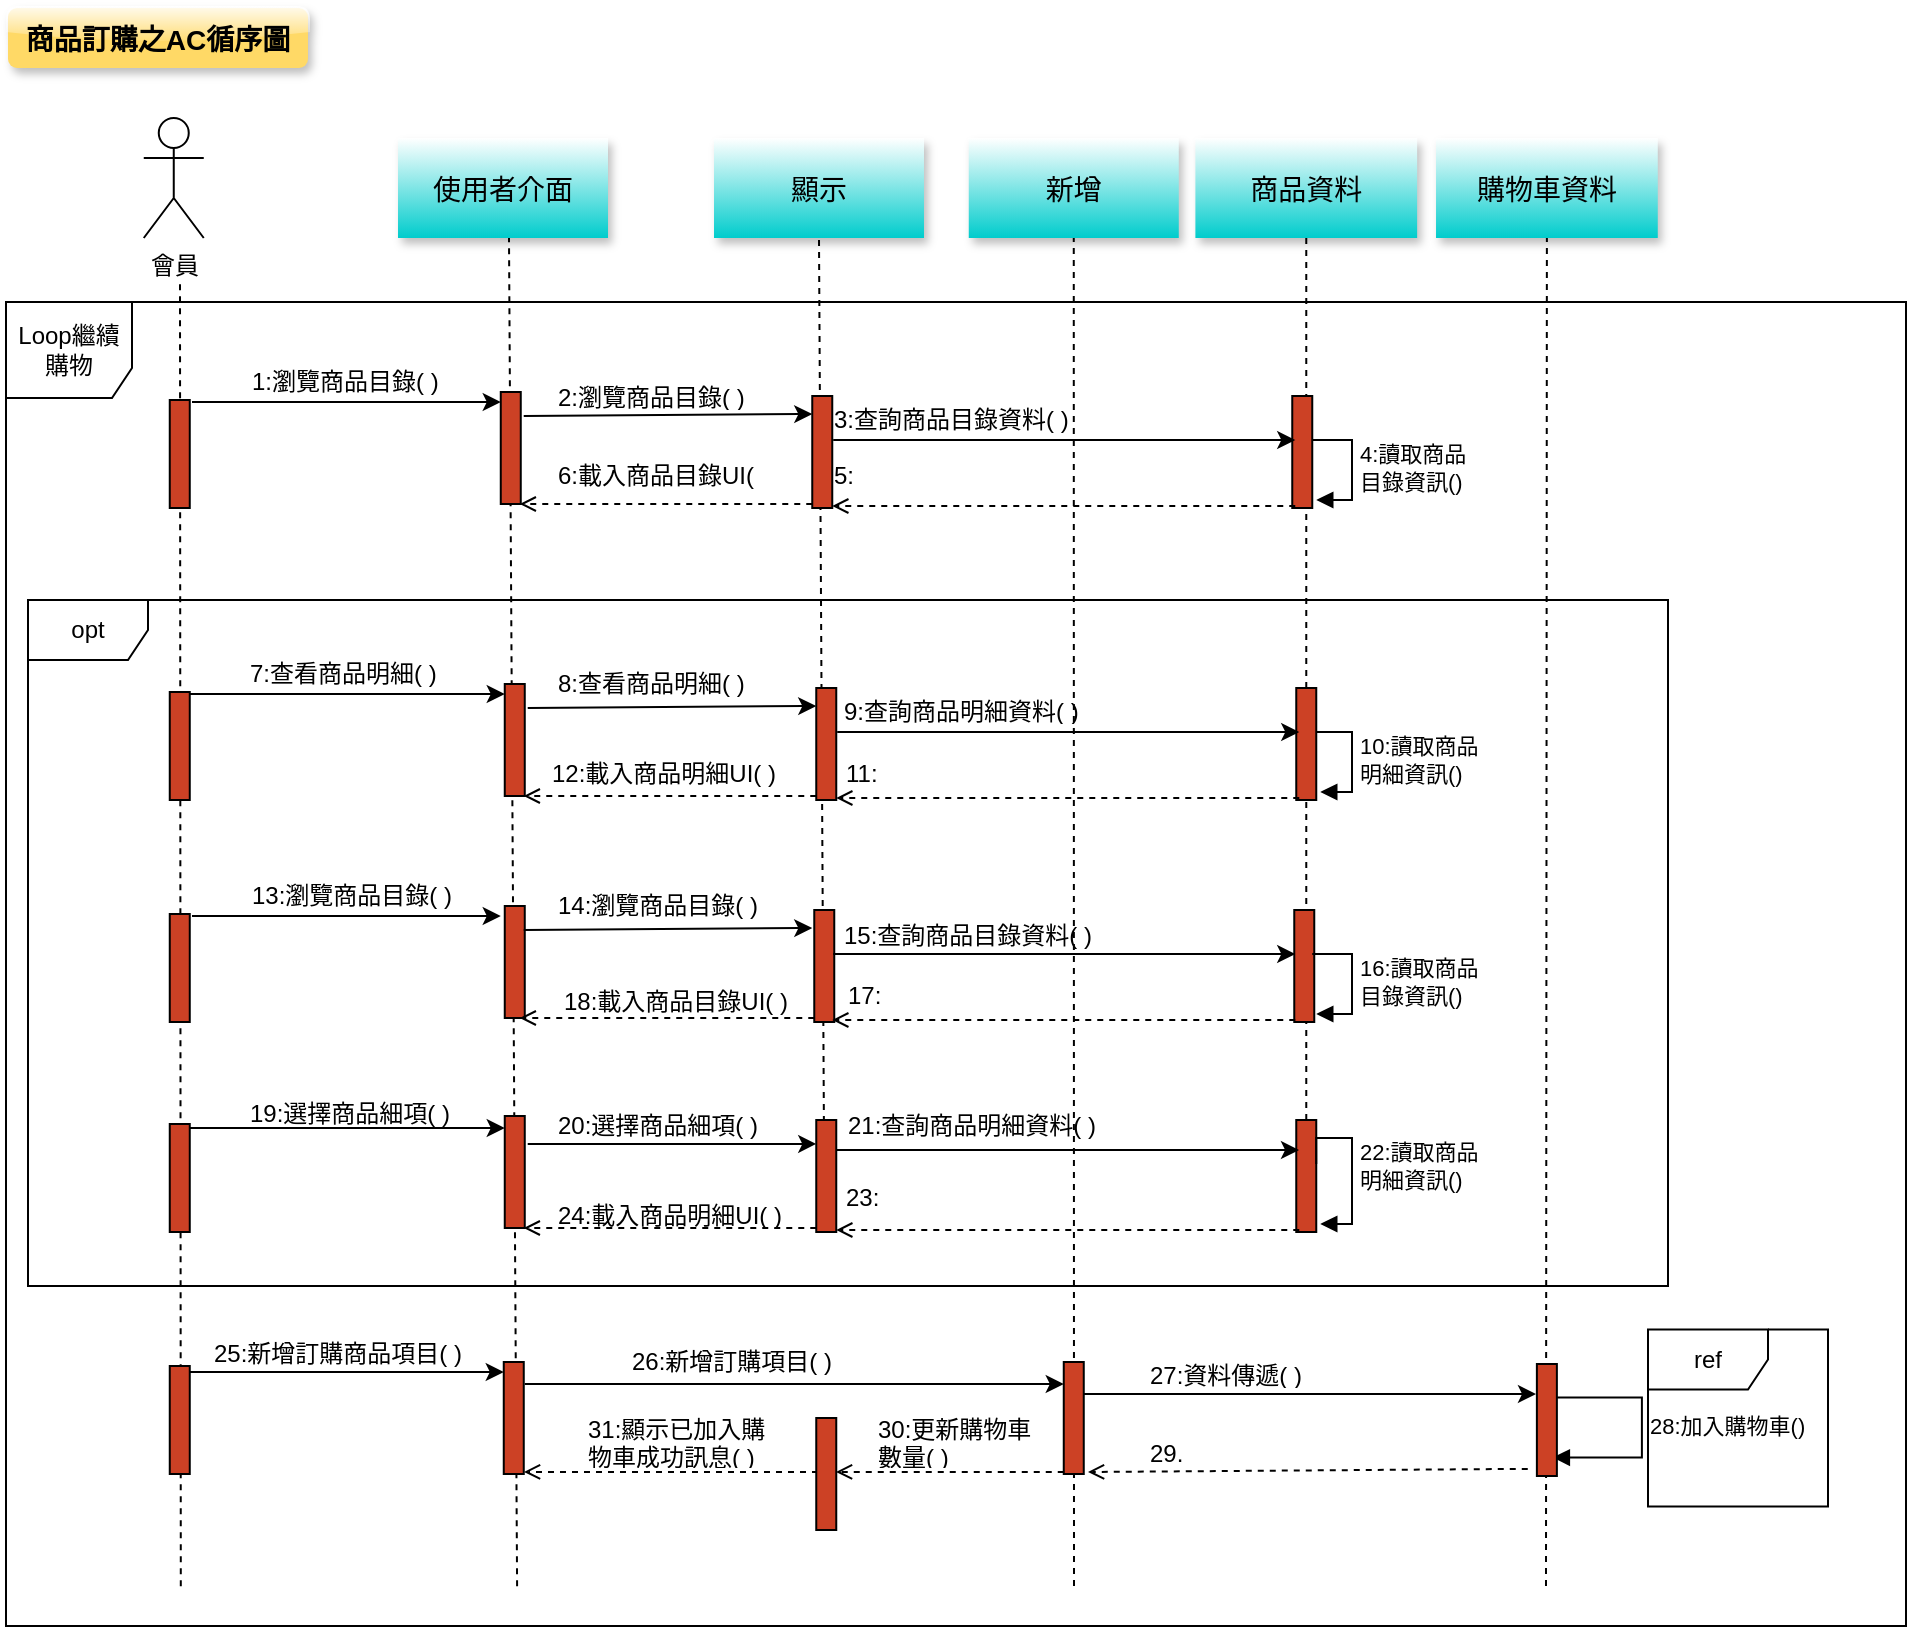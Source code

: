 <mxfile version="21.1.5" type="github">
  <diagram name="第 1 页" id="rHzOnBXndwzCtx9v5c0J">
    <mxGraphModel dx="880" dy="461" grid="1" gridSize="10" guides="1" tooltips="1" connect="1" arrows="1" fold="1" page="1" pageScale="1" pageWidth="827" pageHeight="1169" math="0" shadow="0">
      <root>
        <mxCell id="0" />
        <mxCell id="1" parent="0" />
        <mxCell id="LntkAiC5EiPJPsuD-J-V-77" value="" style="html=1;verticalAlign=bottom;startArrow=none;endArrow=none;dashed=1;rounded=0;entryX=0.5;entryY=1;entryDx=0;entryDy=0;" edge="1" parent="1" target="LntkAiC5EiPJPsuD-J-V-131">
          <mxGeometry relative="1" as="geometry">
            <mxPoint x="777" y="800" as="sourcePoint" />
            <mxPoint x="666.51" y="306" as="targetPoint" />
          </mxGeometry>
        </mxCell>
        <mxCell id="LntkAiC5EiPJPsuD-J-V-78" value="" style="html=1;verticalAlign=bottom;startArrow=none;endArrow=none;dashed=1;rounded=0;entryX=0.5;entryY=1;entryDx=0;entryDy=0;" edge="1" parent="1" source="LntkAiC5EiPJPsuD-J-V-106" target="LntkAiC5EiPJPsuD-J-V-86">
          <mxGeometry relative="1" as="geometry">
            <mxPoint x="656.13" y="481" as="sourcePoint" />
            <mxPoint x="656.51" y="296" as="targetPoint" />
          </mxGeometry>
        </mxCell>
        <mxCell id="LntkAiC5EiPJPsuD-J-V-79" value="" style="html=1;verticalAlign=bottom;startArrow=none;endArrow=none;dashed=1;rounded=0;entryX=0.5;entryY=1;entryDx=0;entryDy=0;" edge="1" parent="1">
          <mxGeometry relative="1" as="geometry">
            <mxPoint x="541" y="800" as="sourcePoint" />
            <mxPoint x="540.88" y="126" as="targetPoint" />
          </mxGeometry>
        </mxCell>
        <mxCell id="LntkAiC5EiPJPsuD-J-V-80" value="" style="html=1;verticalAlign=bottom;startArrow=none;endArrow=none;dashed=1;rounded=0;entryX=0.5;entryY=1;entryDx=0;entryDy=0;exitX=1.03;exitY=0.333;exitDx=0;exitDy=0;exitPerimeter=0;" edge="1" parent="1" source="LntkAiC5EiPJPsuD-J-V-116" target="LntkAiC5EiPJPsuD-J-V-85">
          <mxGeometry relative="1" as="geometry">
            <mxPoint x="416.13" y="478" as="sourcePoint" />
            <mxPoint x="416.51" y="293" as="targetPoint" />
          </mxGeometry>
        </mxCell>
        <mxCell id="LntkAiC5EiPJPsuD-J-V-81" value="" style="html=1;verticalAlign=bottom;startArrow=none;endArrow=none;dashed=1;rounded=0;exitX=0.092;exitY=0.97;exitDx=0;exitDy=0;exitPerimeter=0;" edge="1" parent="1" source="LntkAiC5EiPJPsuD-J-V-128">
          <mxGeometry relative="1" as="geometry">
            <mxPoint x="93.5" y="661.24" as="sourcePoint" />
            <mxPoint x="94" y="149" as="targetPoint" />
          </mxGeometry>
        </mxCell>
        <mxCell id="LntkAiC5EiPJPsuD-J-V-82" value="" style="html=1;verticalAlign=bottom;startArrow=none;endArrow=none;dashed=1;rounded=0;entryX=0.5;entryY=1;entryDx=0;entryDy=0;exitX=0.269;exitY=0.97;exitDx=0;exitDy=0;exitPerimeter=0;" edge="1" parent="1" source="LntkAiC5EiPJPsuD-J-V-128">
          <mxGeometry relative="1" as="geometry">
            <mxPoint x="262.7" y="668.12" as="sourcePoint" />
            <mxPoint x="258.5" y="126" as="targetPoint" />
          </mxGeometry>
        </mxCell>
        <mxCell id="LntkAiC5EiPJPsuD-J-V-83" value="會員" style="shape=umlActor;verticalLabelPosition=bottom;verticalAlign=top;html=1;" vertex="1" parent="1">
          <mxGeometry x="75.88" y="66" width="30" height="60" as="geometry" />
        </mxCell>
        <mxCell id="LntkAiC5EiPJPsuD-J-V-84" value="使用者介面" style="shadow=1;fillColor=#FFFFFF;strokeColor=none;gradientColor=#00CCCC;fontSize=14;" vertex="1" parent="1">
          <mxGeometry x="203" y="76" width="105" height="50" as="geometry" />
        </mxCell>
        <mxCell id="LntkAiC5EiPJPsuD-J-V-85" value="顯示" style="shadow=1;fillColor=#FFFFFF;strokeColor=none;gradientColor=#00CCCC;fontSize=14;" vertex="1" parent="1">
          <mxGeometry x="361" y="76" width="105" height="50" as="geometry" />
        </mxCell>
        <mxCell id="LntkAiC5EiPJPsuD-J-V-86" value="商品資料" style="shadow=1;fillColor=#FFFFFF;strokeColor=none;gradientColor=#00CCCC;fontSize=14;" vertex="1" parent="1">
          <mxGeometry x="601.7" y="76" width="110.87" height="50" as="geometry" />
        </mxCell>
        <mxCell id="LntkAiC5EiPJPsuD-J-V-87" value="商品訂購之AC循序圖" style="rounded=1;fontStyle=1;fillColor=#FFD966;strokeColor=none;fillStyle=auto;shadow=1;glass=1;fontSize=14;" vertex="1" parent="1">
          <mxGeometry x="8" y="11" width="150" height="30" as="geometry" />
        </mxCell>
        <mxCell id="LntkAiC5EiPJPsuD-J-V-88" value="新增" style="shadow=1;fillColor=#FFFFFF;strokeColor=none;gradientColor=#00CCCC;fontSize=14;" vertex="1" parent="1">
          <mxGeometry x="488.38" y="76" width="105" height="50" as="geometry" />
        </mxCell>
        <mxCell id="LntkAiC5EiPJPsuD-J-V-89" value="" style="html=1;points=[];perimeter=orthogonalPerimeter;outlineConnect=0;targetShapes=umlLifeline;portConstraint=eastwest;newEdgeStyle={&quot;edgeStyle&quot;:&quot;elbowEdgeStyle&quot;,&quot;elbow&quot;:&quot;vertical&quot;,&quot;curved&quot;:0,&quot;rounded&quot;:0};fillColor=#CC4125;" vertex="1" parent="1">
          <mxGeometry x="88.88" y="353" width="10" height="54" as="geometry" />
        </mxCell>
        <mxCell id="LntkAiC5EiPJPsuD-J-V-90" value="" style="html=1;points=[];perimeter=orthogonalPerimeter;outlineConnect=0;targetShapes=umlLifeline;portConstraint=eastwest;newEdgeStyle={&quot;edgeStyle&quot;:&quot;elbowEdgeStyle&quot;,&quot;elbow&quot;:&quot;vertical&quot;,&quot;curved&quot;:0,&quot;rounded&quot;:0};fillColor=#CC4125;" vertex="1" parent="1">
          <mxGeometry x="256.38" y="349" width="10" height="56" as="geometry" />
        </mxCell>
        <mxCell id="LntkAiC5EiPJPsuD-J-V-91" value="" style="html=1;points=[];perimeter=orthogonalPerimeter;outlineConnect=0;targetShapes=umlLifeline;portConstraint=eastwest;newEdgeStyle={&quot;edgeStyle&quot;:&quot;elbowEdgeStyle&quot;,&quot;elbow&quot;:&quot;vertical&quot;,&quot;curved&quot;:0,&quot;rounded&quot;:0};fillColor=#CC4125;" vertex="1" parent="1">
          <mxGeometry x="652.13" y="351" width="10" height="56" as="geometry" />
        </mxCell>
        <mxCell id="LntkAiC5EiPJPsuD-J-V-92" value="" style="endArrow=classic;endFill=1;endSize=6;html=1;rounded=1;" edge="1" parent="1">
          <mxGeometry width="160" relative="1" as="geometry">
            <mxPoint x="98.88" y="354" as="sourcePoint" />
            <mxPoint x="256.38" y="354" as="targetPoint" />
            <Array as="points">
              <mxPoint x="158.88" y="354" />
            </Array>
          </mxGeometry>
        </mxCell>
        <mxCell id="LntkAiC5EiPJPsuD-J-V-93" value="7:查看商品明細( )" style="text;strokeColor=none;fillColor=none;align=left;verticalAlign=middle;spacingLeft=4;spacingRight=4;overflow=hidden;points=[[0,0.5],[1,0.5]];portConstraint=eastwest;rotatable=0;whiteSpace=wrap;html=1;" vertex="1" parent="1">
          <mxGeometry x="123.13" y="329" width="110" height="30" as="geometry" />
        </mxCell>
        <mxCell id="LntkAiC5EiPJPsuD-J-V-94" value="" style="html=1;points=[];perimeter=orthogonalPerimeter;outlineConnect=0;targetShapes=umlLifeline;portConstraint=eastwest;newEdgeStyle={&quot;edgeStyle&quot;:&quot;elbowEdgeStyle&quot;,&quot;elbow&quot;:&quot;vertical&quot;,&quot;curved&quot;:0,&quot;rounded&quot;:0};fillColor=#CC4125;" vertex="1" parent="1">
          <mxGeometry x="412.13" y="351" width="10" height="56" as="geometry" />
        </mxCell>
        <mxCell id="LntkAiC5EiPJPsuD-J-V-95" value="" style="endArrow=classic;endFill=1;endSize=6;html=1;rounded=1;exitX=1.018;exitY=1.033;exitDx=0;exitDy=0;exitPerimeter=0;" edge="1" parent="1">
          <mxGeometry width="160" relative="1" as="geometry">
            <mxPoint x="267.86" y="360.99" as="sourcePoint" />
            <mxPoint x="412.13" y="360" as="targetPoint" />
            <Array as="points" />
          </mxGeometry>
        </mxCell>
        <mxCell id="LntkAiC5EiPJPsuD-J-V-96" value="8:查看商品明細( )" style="text;strokeColor=none;fillColor=none;align=left;verticalAlign=middle;spacingLeft=4;spacingRight=4;overflow=hidden;points=[[0,0.5],[1,0.5]];portConstraint=eastwest;rotatable=0;whiteSpace=wrap;html=1;" vertex="1" parent="1">
          <mxGeometry x="277.13" y="338" width="110" height="21" as="geometry" />
        </mxCell>
        <mxCell id="LntkAiC5EiPJPsuD-J-V-97" value="" style="endArrow=classic;endFill=1;endSize=6;html=1;rounded=0;exitX=1.027;exitY=1;exitDx=0;exitDy=0;exitPerimeter=0;" edge="1" parent="1">
          <mxGeometry width="160" relative="1" as="geometry">
            <mxPoint x="422.6" y="373" as="sourcePoint" />
            <mxPoint x="653.63" y="373" as="targetPoint" />
            <Array as="points" />
          </mxGeometry>
        </mxCell>
        <mxCell id="LntkAiC5EiPJPsuD-J-V-98" value="9:查詢商品明細資料( )" style="text;strokeColor=none;fillColor=none;align=left;verticalAlign=middle;spacingLeft=4;spacingRight=4;overflow=hidden;points=[[0,0.5],[1,0.5]];portConstraint=eastwest;rotatable=0;whiteSpace=wrap;html=1;" vertex="1" parent="1">
          <mxGeometry x="420.13" y="353" width="135" height="17" as="geometry" />
        </mxCell>
        <mxCell id="LntkAiC5EiPJPsuD-J-V-99" value="10:讀取商品&lt;br&gt;明細資訊()" style="html=1;align=left;spacingLeft=2;endArrow=block;rounded=0;edgeStyle=orthogonalEdgeStyle;curved=0;rounded=0;exitX=0.8;exitY=0.25;exitDx=0;exitDy=0;exitPerimeter=0;" edge="1" parent="1">
          <mxGeometry relative="1" as="geometry">
            <mxPoint x="662.13" y="373" as="sourcePoint" />
            <Array as="points">
              <mxPoint x="680" y="373" />
              <mxPoint x="680" y="403" />
            </Array>
            <mxPoint x="664.13" y="403" as="targetPoint" />
          </mxGeometry>
        </mxCell>
        <mxCell id="LntkAiC5EiPJPsuD-J-V-100" value="" style="endArrow=open;endFill=1;endSize=6;html=1;rounded=0;dashed=1;" edge="1" parent="1">
          <mxGeometry width="160" relative="1" as="geometry">
            <mxPoint x="653.63" y="406" as="sourcePoint" />
            <mxPoint x="422.13" y="406" as="targetPoint" />
            <Array as="points">
              <mxPoint x="642.13" y="406" />
            </Array>
          </mxGeometry>
        </mxCell>
        <mxCell id="LntkAiC5EiPJPsuD-J-V-101" value="11:" style="text;strokeColor=none;fillColor=none;align=left;verticalAlign=middle;spacingLeft=4;spacingRight=4;overflow=hidden;points=[[0,0.5],[1,0.5]];portConstraint=eastwest;rotatable=0;whiteSpace=wrap;html=1;" vertex="1" parent="1">
          <mxGeometry x="421.13" y="382" width="135" height="23" as="geometry" />
        </mxCell>
        <mxCell id="LntkAiC5EiPJPsuD-J-V-102" value="12:載入商品明細UI( )" style="text;strokeColor=none;fillColor=none;align=left;verticalAlign=middle;spacingLeft=4;spacingRight=4;overflow=hidden;points=[[0,0.5],[1,0.5]];portConstraint=eastwest;rotatable=0;whiteSpace=wrap;html=1;" vertex="1" parent="1">
          <mxGeometry x="274.38" y="382" width="135" height="23" as="geometry" />
        </mxCell>
        <mxCell id="LntkAiC5EiPJPsuD-J-V-103" value="" style="endArrow=open;endFill=1;endSize=6;html=1;rounded=0;dashed=1;" edge="1" parent="1" source="LntkAiC5EiPJPsuD-J-V-94">
          <mxGeometry width="160" relative="1" as="geometry">
            <mxPoint x="369.88" y="405" as="sourcePoint" />
            <mxPoint x="265.88" y="405" as="targetPoint" />
            <Array as="points" />
          </mxGeometry>
        </mxCell>
        <mxCell id="LntkAiC5EiPJPsuD-J-V-104" value="" style="html=1;points=[];perimeter=orthogonalPerimeter;outlineConnect=0;targetShapes=umlLifeline;portConstraint=eastwest;newEdgeStyle={&quot;edgeStyle&quot;:&quot;elbowEdgeStyle&quot;,&quot;elbow&quot;:&quot;vertical&quot;,&quot;curved&quot;:0,&quot;rounded&quot;:0};fillColor=#CC4125;" vertex="1" parent="1">
          <mxGeometry x="88.88" y="569" width="10" height="54" as="geometry" />
        </mxCell>
        <mxCell id="LntkAiC5EiPJPsuD-J-V-105" value="" style="html=1;points=[];perimeter=orthogonalPerimeter;outlineConnect=0;targetShapes=umlLifeline;portConstraint=eastwest;newEdgeStyle={&quot;edgeStyle&quot;:&quot;elbowEdgeStyle&quot;,&quot;elbow&quot;:&quot;vertical&quot;,&quot;curved&quot;:0,&quot;rounded&quot;:0};fillColor=#CC4125;" vertex="1" parent="1">
          <mxGeometry x="256.38" y="565" width="10" height="56" as="geometry" />
        </mxCell>
        <mxCell id="LntkAiC5EiPJPsuD-J-V-106" value="" style="html=1;points=[];perimeter=orthogonalPerimeter;outlineConnect=0;targetShapes=umlLifeline;portConstraint=eastwest;newEdgeStyle={&quot;edgeStyle&quot;:&quot;elbowEdgeStyle&quot;,&quot;elbow&quot;:&quot;vertical&quot;,&quot;curved&quot;:0,&quot;rounded&quot;:0};fillColor=#CC4125;" vertex="1" parent="1">
          <mxGeometry x="652.13" y="567" width="10" height="56" as="geometry" />
        </mxCell>
        <mxCell id="LntkAiC5EiPJPsuD-J-V-107" value="" style="endArrow=classic;endFill=1;endSize=6;html=1;rounded=1;" edge="1" parent="1">
          <mxGeometry width="160" relative="1" as="geometry">
            <mxPoint x="98.88" y="571" as="sourcePoint" />
            <mxPoint x="256.38" y="571" as="targetPoint" />
            <Array as="points">
              <mxPoint x="158.88" y="571" />
            </Array>
          </mxGeometry>
        </mxCell>
        <mxCell id="LntkAiC5EiPJPsuD-J-V-108" value="19:選擇商品細項( )" style="text;strokeColor=none;fillColor=none;align=left;verticalAlign=middle;spacingLeft=4;spacingRight=4;overflow=hidden;points=[[0,0.5],[1,0.5]];portConstraint=eastwest;rotatable=0;whiteSpace=wrap;html=1;" vertex="1" parent="1">
          <mxGeometry x="123.13" y="549" width="110" height="30" as="geometry" />
        </mxCell>
        <mxCell id="LntkAiC5EiPJPsuD-J-V-109" value="" style="html=1;points=[];perimeter=orthogonalPerimeter;outlineConnect=0;targetShapes=umlLifeline;portConstraint=eastwest;newEdgeStyle={&quot;edgeStyle&quot;:&quot;elbowEdgeStyle&quot;,&quot;elbow&quot;:&quot;vertical&quot;,&quot;curved&quot;:0,&quot;rounded&quot;:0};fillColor=#CC4125;" vertex="1" parent="1">
          <mxGeometry x="412.13" y="567" width="10" height="56" as="geometry" />
        </mxCell>
        <mxCell id="LntkAiC5EiPJPsuD-J-V-110" value="" style="endArrow=classic;endFill=1;endSize=6;html=1;rounded=1;exitX=1.018;exitY=1.033;exitDx=0;exitDy=0;exitPerimeter=0;" edge="1" parent="1" target="LntkAiC5EiPJPsuD-J-V-109">
          <mxGeometry width="160" relative="1" as="geometry">
            <mxPoint x="267.86" y="578.99" as="sourcePoint" />
            <mxPoint x="412" y="578" as="targetPoint" />
            <Array as="points" />
          </mxGeometry>
        </mxCell>
        <mxCell id="LntkAiC5EiPJPsuD-J-V-111" value="20:選擇商品細項( )" style="text;strokeColor=none;fillColor=none;align=left;verticalAlign=middle;spacingLeft=4;spacingRight=4;overflow=hidden;points=[[0,0.5],[1,0.5]];portConstraint=eastwest;rotatable=0;whiteSpace=wrap;html=1;" vertex="1" parent="1">
          <mxGeometry x="277.13" y="555" width="110" height="30" as="geometry" />
        </mxCell>
        <mxCell id="LntkAiC5EiPJPsuD-J-V-112" value="21:查詢商品明細資料( )" style="text;strokeColor=none;fillColor=none;align=left;verticalAlign=middle;spacingLeft=4;spacingRight=4;overflow=hidden;points=[[0,0.5],[1,0.5]];portConstraint=eastwest;rotatable=0;whiteSpace=wrap;html=1;" vertex="1" parent="1">
          <mxGeometry x="422.13" y="555" width="135" height="30" as="geometry" />
        </mxCell>
        <mxCell id="LntkAiC5EiPJPsuD-J-V-113" value="22:讀取商品&lt;br&gt;明細資訊()" style="html=1;align=left;spacingLeft=2;endArrow=block;rounded=0;edgeStyle=orthogonalEdgeStyle;curved=0;rounded=0;exitX=0.8;exitY=0.25;exitDx=0;exitDy=0;exitPerimeter=0;" edge="1" parent="1">
          <mxGeometry relative="1" as="geometry">
            <mxPoint x="662.13" y="589" as="sourcePoint" />
            <Array as="points">
              <mxPoint x="662" y="576" />
              <mxPoint x="680" y="576" />
              <mxPoint x="680" y="619" />
            </Array>
            <mxPoint x="664.13" y="619" as="targetPoint" />
          </mxGeometry>
        </mxCell>
        <mxCell id="LntkAiC5EiPJPsuD-J-V-114" value="" style="endArrow=open;endFill=1;endSize=6;html=1;rounded=0;dashed=1;" edge="1" parent="1">
          <mxGeometry width="160" relative="1" as="geometry">
            <mxPoint x="653.63" y="622" as="sourcePoint" />
            <mxPoint x="422.13" y="622" as="targetPoint" />
            <Array as="points">
              <mxPoint x="642.13" y="622" />
            </Array>
          </mxGeometry>
        </mxCell>
        <mxCell id="LntkAiC5EiPJPsuD-J-V-115" value="23:" style="text;strokeColor=none;fillColor=none;align=left;verticalAlign=middle;spacingLeft=4;spacingRight=4;overflow=hidden;points=[[0,0.5],[1,0.5]];portConstraint=eastwest;rotatable=0;whiteSpace=wrap;html=1;" vertex="1" parent="1">
          <mxGeometry x="421.13" y="591" width="135" height="30" as="geometry" />
        </mxCell>
        <mxCell id="LntkAiC5EiPJPsuD-J-V-116" value="24:載入商品明細UI( )" style="text;strokeColor=none;fillColor=none;align=left;verticalAlign=middle;spacingLeft=4;spacingRight=4;overflow=hidden;points=[[0,0.5],[1,0.5]];portConstraint=eastwest;rotatable=0;whiteSpace=wrap;html=1;" vertex="1" parent="1">
          <mxGeometry x="277.13" y="600" width="135" height="30" as="geometry" />
        </mxCell>
        <mxCell id="LntkAiC5EiPJPsuD-J-V-117" value="" style="endArrow=open;endFill=1;endSize=6;html=1;rounded=0;dashed=1;" edge="1" parent="1" source="LntkAiC5EiPJPsuD-J-V-109">
          <mxGeometry width="160" relative="1" as="geometry">
            <mxPoint x="369.88" y="621" as="sourcePoint" />
            <mxPoint x="265.88" y="621" as="targetPoint" />
            <Array as="points" />
          </mxGeometry>
        </mxCell>
        <mxCell id="LntkAiC5EiPJPsuD-J-V-118" value="" style="html=1;points=[];perimeter=orthogonalPerimeter;outlineConnect=0;targetShapes=umlLifeline;portConstraint=eastwest;newEdgeStyle={&quot;edgeStyle&quot;:&quot;elbowEdgeStyle&quot;,&quot;elbow&quot;:&quot;vertical&quot;,&quot;curved&quot;:0,&quot;rounded&quot;:0};fillColor=#CC4125;" vertex="1" parent="1">
          <mxGeometry x="88.88" y="690" width="10" height="54" as="geometry" />
        </mxCell>
        <mxCell id="LntkAiC5EiPJPsuD-J-V-119" value="" style="html=1;points=[];perimeter=orthogonalPerimeter;outlineConnect=0;targetShapes=umlLifeline;portConstraint=eastwest;newEdgeStyle={&quot;edgeStyle&quot;:&quot;elbowEdgeStyle&quot;,&quot;elbow&quot;:&quot;vertical&quot;,&quot;curved&quot;:0,&quot;rounded&quot;:0};fillColor=#CC4125;" vertex="1" parent="1">
          <mxGeometry x="255.88" y="688" width="10" height="56" as="geometry" />
        </mxCell>
        <mxCell id="LntkAiC5EiPJPsuD-J-V-120" value="" style="html=1;points=[];perimeter=orthogonalPerimeter;outlineConnect=0;targetShapes=umlLifeline;portConstraint=eastwest;newEdgeStyle={&quot;edgeStyle&quot;:&quot;elbowEdgeStyle&quot;,&quot;elbow&quot;:&quot;vertical&quot;,&quot;curved&quot;:0,&quot;rounded&quot;:0};fillColor=#CC4125;" vertex="1" parent="1">
          <mxGeometry x="535.88" y="688" width="10" height="56" as="geometry" />
        </mxCell>
        <mxCell id="LntkAiC5EiPJPsuD-J-V-121" value="" style="endArrow=classic;endFill=1;endSize=6;html=1;rounded=1;" edge="1" parent="1">
          <mxGeometry width="160" relative="1" as="geometry">
            <mxPoint x="98.88" y="693" as="sourcePoint" />
            <mxPoint x="255.88" y="693" as="targetPoint" />
            <Array as="points">
              <mxPoint x="158.88" y="693" />
            </Array>
          </mxGeometry>
        </mxCell>
        <mxCell id="LntkAiC5EiPJPsuD-J-V-122" value="" style="endArrow=classic;endFill=1;endSize=6;html=1;rounded=1;" edge="1" parent="1">
          <mxGeometry width="160" relative="1" as="geometry">
            <mxPoint x="266.38" y="699" as="sourcePoint" />
            <mxPoint x="535.88" y="699" as="targetPoint" />
            <Array as="points">
              <mxPoint x="326.38" y="699" />
            </Array>
          </mxGeometry>
        </mxCell>
        <mxCell id="LntkAiC5EiPJPsuD-J-V-123" value="28:加入購物車()" style="html=1;align=left;spacingLeft=2;endArrow=block;rounded=0;edgeStyle=orthogonalEdgeStyle;curved=0;rounded=0;exitX=0.8;exitY=0.25;exitDx=0;exitDy=0;exitPerimeter=0;" edge="1" parent="1">
          <mxGeometry relative="1" as="geometry">
            <mxPoint x="778.44" y="705.75" as="sourcePoint" />
            <Array as="points">
              <mxPoint x="824.94" y="705.75" />
              <mxPoint x="824.94" y="735.75" />
            </Array>
            <mxPoint x="780.44" y="735.75" as="targetPoint" />
          </mxGeometry>
        </mxCell>
        <mxCell id="LntkAiC5EiPJPsuD-J-V-125" value="25:新增訂購商品項目( )" style="text;strokeColor=none;fillColor=none;align=left;verticalAlign=middle;spacingLeft=4;spacingRight=4;overflow=hidden;points=[[0,0.5],[1,0.5]];portConstraint=eastwest;rotatable=0;whiteSpace=wrap;html=1;" vertex="1" parent="1">
          <mxGeometry x="104.51" y="674" width="135.25" height="18" as="geometry" />
        </mxCell>
        <mxCell id="LntkAiC5EiPJPsuD-J-V-126" value="26:新增訂購項目( )" style="text;strokeColor=none;fillColor=none;align=left;verticalAlign=middle;spacingLeft=4;spacingRight=4;overflow=hidden;points=[[0,0.5],[1,0.5]];portConstraint=eastwest;rotatable=0;whiteSpace=wrap;html=1;" vertex="1" parent="1">
          <mxGeometry x="313.88" y="672.75" width="135.25" height="30" as="geometry" />
        </mxCell>
        <mxCell id="LntkAiC5EiPJPsuD-J-V-127" value="31:顯示已加入購物車成功訊息( )" style="text;strokeColor=none;fillColor=none;align=left;verticalAlign=middle;spacingLeft=4;spacingRight=4;overflow=hidden;points=[[0,0.5],[1,0.5]];portConstraint=eastwest;rotatable=0;whiteSpace=wrap;html=1;" vertex="1" parent="1">
          <mxGeometry x="291.82" y="712" width="105.62" height="30" as="geometry" />
        </mxCell>
        <mxCell id="LntkAiC5EiPJPsuD-J-V-128" value="Loop繼續購物" style="shape=umlFrame;whiteSpace=wrap;html=1;pointerEvents=0;width=63;height=48;" vertex="1" parent="1">
          <mxGeometry x="7" y="158" width="950" height="662" as="geometry" />
        </mxCell>
        <mxCell id="LntkAiC5EiPJPsuD-J-V-129" value="opt" style="shape=umlFrame;whiteSpace=wrap;html=1;pointerEvents=0;" vertex="1" parent="1">
          <mxGeometry x="18" y="307" width="820" height="343" as="geometry" />
        </mxCell>
        <mxCell id="LntkAiC5EiPJPsuD-J-V-130" value="ref" style="shape=umlFrame;whiteSpace=wrap;html=1;pointerEvents=0;" vertex="1" parent="1">
          <mxGeometry x="828" y="671.75" width="90" height="88.5" as="geometry" />
        </mxCell>
        <mxCell id="LntkAiC5EiPJPsuD-J-V-131" value="購物車資料" style="shadow=1;fillColor=#FFFFFF;strokeColor=none;gradientColor=#00CCCC;fontSize=14;" vertex="1" parent="1">
          <mxGeometry x="722.01" y="76" width="110.87" height="50" as="geometry" />
        </mxCell>
        <mxCell id="LntkAiC5EiPJPsuD-J-V-132" value="" style="html=1;points=[];perimeter=orthogonalPerimeter;outlineConnect=0;targetShapes=umlLifeline;portConstraint=eastwest;newEdgeStyle={&quot;edgeStyle&quot;:&quot;elbowEdgeStyle&quot;,&quot;elbow&quot;:&quot;vertical&quot;,&quot;curved&quot;:0,&quot;rounded&quot;:0};fillColor=#CC4125;" vertex="1" parent="1">
          <mxGeometry x="772.44" y="689" width="10" height="56" as="geometry" />
        </mxCell>
        <mxCell id="LntkAiC5EiPJPsuD-J-V-133" value="" style="endArrow=classic;endFill=1;endSize=6;html=1;rounded=0;exitX=1.027;exitY=1;exitDx=0;exitDy=0;exitPerimeter=0;" edge="1" parent="1">
          <mxGeometry width="160" relative="1" as="geometry">
            <mxPoint x="422.48" y="582" as="sourcePoint" />
            <mxPoint x="653.51" y="582" as="targetPoint" />
            <Array as="points" />
          </mxGeometry>
        </mxCell>
        <mxCell id="LntkAiC5EiPJPsuD-J-V-134" value="" style="endArrow=classic;endFill=1;endSize=6;html=1;rounded=0;" edge="1" parent="1" source="LntkAiC5EiPJPsuD-J-V-120">
          <mxGeometry width="160" relative="1" as="geometry">
            <mxPoint x="549" y="704" as="sourcePoint" />
            <mxPoint x="772" y="704" as="targetPoint" />
            <Array as="points" />
          </mxGeometry>
        </mxCell>
        <mxCell id="LntkAiC5EiPJPsuD-J-V-135" value="27:資料傳遞( )" style="text;strokeColor=none;fillColor=none;align=left;verticalAlign=middle;spacingLeft=4;spacingRight=4;overflow=hidden;points=[[0,0.5],[1,0.5]];portConstraint=eastwest;rotatable=0;whiteSpace=wrap;html=1;" vertex="1" parent="1">
          <mxGeometry x="572.75" y="685.5" width="135" height="17.25" as="geometry" />
        </mxCell>
        <mxCell id="LntkAiC5EiPJPsuD-J-V-136" value="29." style="text;strokeColor=none;fillColor=none;align=left;verticalAlign=middle;spacingLeft=4;spacingRight=4;overflow=hidden;points=[[0,0.5],[1,0.5]];portConstraint=eastwest;rotatable=0;whiteSpace=wrap;html=1;" vertex="1" parent="1">
          <mxGeometry x="572.75" y="724" width="135.25" height="16" as="geometry" />
        </mxCell>
        <mxCell id="LntkAiC5EiPJPsuD-J-V-137" value="" style="endArrow=open;endFill=1;endSize=6;html=1;rounded=0;dashed=1;" edge="1" parent="1">
          <mxGeometry width="160" relative="1" as="geometry">
            <mxPoint x="767.88" y="741.5" as="sourcePoint" />
            <mxPoint x="548" y="743" as="targetPoint" />
            <Array as="points">
              <mxPoint x="756.38" y="741.5" />
            </Array>
          </mxGeometry>
        </mxCell>
        <mxCell id="LntkAiC5EiPJPsuD-J-V-138" value="" style="html=1;points=[];perimeter=orthogonalPerimeter;outlineConnect=0;targetShapes=umlLifeline;portConstraint=eastwest;newEdgeStyle={&quot;edgeStyle&quot;:&quot;elbowEdgeStyle&quot;,&quot;elbow&quot;:&quot;vertical&quot;,&quot;curved&quot;:0,&quot;rounded&quot;:0};fillColor=#CC4125;" vertex="1" parent="1">
          <mxGeometry x="88.88" y="207" width="10" height="54" as="geometry" />
        </mxCell>
        <mxCell id="LntkAiC5EiPJPsuD-J-V-139" value="" style="html=1;points=[];perimeter=orthogonalPerimeter;outlineConnect=0;targetShapes=umlLifeline;portConstraint=eastwest;newEdgeStyle={&quot;edgeStyle&quot;:&quot;elbowEdgeStyle&quot;,&quot;elbow&quot;:&quot;vertical&quot;,&quot;curved&quot;:0,&quot;rounded&quot;:0};fillColor=#CC4125;" vertex="1" parent="1">
          <mxGeometry x="254.38" y="203" width="10" height="56" as="geometry" />
        </mxCell>
        <mxCell id="LntkAiC5EiPJPsuD-J-V-140" value="" style="html=1;points=[];perimeter=orthogonalPerimeter;outlineConnect=0;targetShapes=umlLifeline;portConstraint=eastwest;newEdgeStyle={&quot;edgeStyle&quot;:&quot;elbowEdgeStyle&quot;,&quot;elbow&quot;:&quot;vertical&quot;,&quot;curved&quot;:0,&quot;rounded&quot;:0};fillColor=#CC4125;" vertex="1" parent="1">
          <mxGeometry x="650.13" y="205" width="10" height="56" as="geometry" />
        </mxCell>
        <mxCell id="LntkAiC5EiPJPsuD-J-V-141" value="" style="endArrow=classic;endFill=1;endSize=6;html=1;rounded=1;" edge="1" parent="1">
          <mxGeometry width="160" relative="1" as="geometry">
            <mxPoint x="100" y="208" as="sourcePoint" />
            <mxPoint x="254.38" y="208" as="targetPoint" />
            <Array as="points">
              <mxPoint x="156.88" y="208" />
            </Array>
          </mxGeometry>
        </mxCell>
        <mxCell id="LntkAiC5EiPJPsuD-J-V-142" value="" style="html=1;points=[];perimeter=orthogonalPerimeter;outlineConnect=0;targetShapes=umlLifeline;portConstraint=eastwest;newEdgeStyle={&quot;edgeStyle&quot;:&quot;elbowEdgeStyle&quot;,&quot;elbow&quot;:&quot;vertical&quot;,&quot;curved&quot;:0,&quot;rounded&quot;:0};fillColor=#CC4125;" vertex="1" parent="1">
          <mxGeometry x="410.13" y="205" width="10" height="56" as="geometry" />
        </mxCell>
        <mxCell id="LntkAiC5EiPJPsuD-J-V-143" value="" style="endArrow=classic;endFill=1;endSize=6;html=1;rounded=1;exitX=1.018;exitY=1.033;exitDx=0;exitDy=0;exitPerimeter=0;" edge="1" parent="1">
          <mxGeometry width="160" relative="1" as="geometry">
            <mxPoint x="265.86" y="214.99" as="sourcePoint" />
            <mxPoint x="410.13" y="214" as="targetPoint" />
            <Array as="points" />
          </mxGeometry>
        </mxCell>
        <mxCell id="LntkAiC5EiPJPsuD-J-V-144" value="2:瀏覽商品目錄( )" style="text;strokeColor=none;fillColor=none;align=left;verticalAlign=middle;spacingLeft=4;spacingRight=4;overflow=hidden;points=[[0,0.5],[1,0.5]];portConstraint=eastwest;rotatable=0;whiteSpace=wrap;html=1;" vertex="1" parent="1">
          <mxGeometry x="277.13" y="196" width="110" height="17" as="geometry" />
        </mxCell>
        <mxCell id="LntkAiC5EiPJPsuD-J-V-145" value="" style="endArrow=classic;endFill=1;endSize=6;html=1;rounded=0;exitX=1.027;exitY=1;exitDx=0;exitDy=0;exitPerimeter=0;" edge="1" parent="1">
          <mxGeometry width="160" relative="1" as="geometry">
            <mxPoint x="420.6" y="227" as="sourcePoint" />
            <mxPoint x="651.63" y="227" as="targetPoint" />
            <Array as="points" />
          </mxGeometry>
        </mxCell>
        <mxCell id="LntkAiC5EiPJPsuD-J-V-146" value="3:查詢商品目錄資料( )" style="text;strokeColor=none;fillColor=none;align=left;verticalAlign=middle;spacingLeft=4;spacingRight=4;overflow=hidden;points=[[0,0.5],[1,0.5]];portConstraint=eastwest;rotatable=0;whiteSpace=wrap;html=1;" vertex="1" parent="1">
          <mxGeometry x="414.5" y="207" width="135" height="19" as="geometry" />
        </mxCell>
        <mxCell id="LntkAiC5EiPJPsuD-J-V-147" value="4:讀取商品&lt;br&gt;目錄資訊()" style="html=1;align=left;spacingLeft=2;endArrow=block;rounded=0;edgeStyle=orthogonalEdgeStyle;curved=0;rounded=0;exitX=0.8;exitY=0.25;exitDx=0;exitDy=0;exitPerimeter=0;" edge="1" parent="1">
          <mxGeometry relative="1" as="geometry">
            <mxPoint x="660.13" y="227" as="sourcePoint" />
            <Array as="points">
              <mxPoint x="680" y="227" />
              <mxPoint x="680" y="257" />
            </Array>
            <mxPoint x="662.13" y="257" as="targetPoint" />
          </mxGeometry>
        </mxCell>
        <mxCell id="LntkAiC5EiPJPsuD-J-V-148" value="" style="endArrow=open;endFill=1;endSize=6;html=1;rounded=0;dashed=1;" edge="1" parent="1">
          <mxGeometry width="160" relative="1" as="geometry">
            <mxPoint x="651.63" y="260" as="sourcePoint" />
            <mxPoint x="420.13" y="260" as="targetPoint" />
            <Array as="points">
              <mxPoint x="640.13" y="260" />
            </Array>
          </mxGeometry>
        </mxCell>
        <mxCell id="LntkAiC5EiPJPsuD-J-V-149" value="5:" style="text;strokeColor=none;fillColor=none;align=left;verticalAlign=middle;spacingLeft=4;spacingRight=4;overflow=hidden;points=[[0,0.5],[1,0.5]];portConstraint=eastwest;rotatable=0;whiteSpace=wrap;html=1;" vertex="1" parent="1">
          <mxGeometry x="414.5" y="235.5" width="135" height="19" as="geometry" />
        </mxCell>
        <mxCell id="LntkAiC5EiPJPsuD-J-V-150" value="6:載入商品目錄UI( )" style="text;strokeColor=none;fillColor=none;align=left;verticalAlign=middle;spacingLeft=4;spacingRight=4;overflow=hidden;points=[[0,0.5],[1,0.5]];portConstraint=eastwest;rotatable=0;whiteSpace=wrap;html=1;" vertex="1" parent="1">
          <mxGeometry x="277.13" y="235.5" width="114.87" height="19" as="geometry" />
        </mxCell>
        <mxCell id="LntkAiC5EiPJPsuD-J-V-151" value="" style="endArrow=open;endFill=1;endSize=6;html=1;rounded=0;dashed=1;" edge="1" parent="1" source="LntkAiC5EiPJPsuD-J-V-142">
          <mxGeometry width="160" relative="1" as="geometry">
            <mxPoint x="367.88" y="259" as="sourcePoint" />
            <mxPoint x="263.88" y="259" as="targetPoint" />
            <Array as="points" />
          </mxGeometry>
        </mxCell>
        <mxCell id="LntkAiC5EiPJPsuD-J-V-152" value="1:瀏覽商品目錄( )" style="text;strokeColor=none;fillColor=none;align=left;verticalAlign=middle;spacingLeft=4;spacingRight=4;overflow=hidden;points=[[0,0.5],[1,0.5]];portConstraint=eastwest;rotatable=0;whiteSpace=wrap;html=1;" vertex="1" parent="1">
          <mxGeometry x="124.13" y="183" width="110" height="30" as="geometry" />
        </mxCell>
        <mxCell id="LntkAiC5EiPJPsuD-J-V-154" value="" style="html=1;points=[];perimeter=orthogonalPerimeter;outlineConnect=0;targetShapes=umlLifeline;portConstraint=eastwest;newEdgeStyle={&quot;edgeStyle&quot;:&quot;elbowEdgeStyle&quot;,&quot;elbow&quot;:&quot;vertical&quot;,&quot;curved&quot;:0,&quot;rounded&quot;:0};fillColor=#CC4125;" vertex="1" parent="1">
          <mxGeometry x="88.88" y="464" width="10" height="54" as="geometry" />
        </mxCell>
        <mxCell id="LntkAiC5EiPJPsuD-J-V-155" value="" style="html=1;points=[];perimeter=orthogonalPerimeter;outlineConnect=0;targetShapes=umlLifeline;portConstraint=eastwest;newEdgeStyle={&quot;edgeStyle&quot;:&quot;elbowEdgeStyle&quot;,&quot;elbow&quot;:&quot;vertical&quot;,&quot;curved&quot;:0,&quot;rounded&quot;:0};fillColor=#CC4125;" vertex="1" parent="1">
          <mxGeometry x="256.38" y="460" width="10" height="56" as="geometry" />
        </mxCell>
        <mxCell id="LntkAiC5EiPJPsuD-J-V-156" value="" style="html=1;points=[];perimeter=orthogonalPerimeter;outlineConnect=0;targetShapes=umlLifeline;portConstraint=eastwest;newEdgeStyle={&quot;edgeStyle&quot;:&quot;elbowEdgeStyle&quot;,&quot;elbow&quot;:&quot;vertical&quot;,&quot;curved&quot;:0,&quot;rounded&quot;:0};fillColor=#CC4125;" vertex="1" parent="1">
          <mxGeometry x="651.13" y="462" width="10" height="56" as="geometry" />
        </mxCell>
        <mxCell id="LntkAiC5EiPJPsuD-J-V-157" value="" style="endArrow=classic;endFill=1;endSize=6;html=1;rounded=1;" edge="1" parent="1">
          <mxGeometry width="160" relative="1" as="geometry">
            <mxPoint x="100" y="465" as="sourcePoint" />
            <mxPoint x="254.38" y="465" as="targetPoint" />
            <Array as="points">
              <mxPoint x="156.88" y="465" />
            </Array>
          </mxGeometry>
        </mxCell>
        <mxCell id="LntkAiC5EiPJPsuD-J-V-158" value="" style="html=1;points=[];perimeter=orthogonalPerimeter;outlineConnect=0;targetShapes=umlLifeline;portConstraint=eastwest;newEdgeStyle={&quot;edgeStyle&quot;:&quot;elbowEdgeStyle&quot;,&quot;elbow&quot;:&quot;vertical&quot;,&quot;curved&quot;:0,&quot;rounded&quot;:0};fillColor=#CC4125;" vertex="1" parent="1">
          <mxGeometry x="411.13" y="462" width="10" height="56" as="geometry" />
        </mxCell>
        <mxCell id="LntkAiC5EiPJPsuD-J-V-159" value="" style="endArrow=classic;endFill=1;endSize=6;html=1;rounded=1;exitX=1.018;exitY=1.033;exitDx=0;exitDy=0;exitPerimeter=0;" edge="1" parent="1">
          <mxGeometry width="160" relative="1" as="geometry">
            <mxPoint x="265.86" y="471.99" as="sourcePoint" />
            <mxPoint x="410.13" y="471" as="targetPoint" />
            <Array as="points" />
          </mxGeometry>
        </mxCell>
        <mxCell id="LntkAiC5EiPJPsuD-J-V-160" value="14:瀏覽商品目錄( )" style="text;strokeColor=none;fillColor=none;align=left;verticalAlign=middle;spacingLeft=4;spacingRight=4;overflow=hidden;points=[[0,0.5],[1,0.5]];portConstraint=eastwest;rotatable=0;whiteSpace=wrap;html=1;" vertex="1" parent="1">
          <mxGeometry x="277.13" y="450" width="110" height="20" as="geometry" />
        </mxCell>
        <mxCell id="LntkAiC5EiPJPsuD-J-V-161" value="" style="endArrow=classic;endFill=1;endSize=6;html=1;rounded=0;exitX=1.027;exitY=1;exitDx=0;exitDy=0;exitPerimeter=0;" edge="1" parent="1">
          <mxGeometry width="160" relative="1" as="geometry">
            <mxPoint x="420.6" y="484" as="sourcePoint" />
            <mxPoint x="651.63" y="484" as="targetPoint" />
            <Array as="points" />
          </mxGeometry>
        </mxCell>
        <mxCell id="LntkAiC5EiPJPsuD-J-V-162" value="15:查詢商品目錄資料( )" style="text;strokeColor=none;fillColor=none;align=left;verticalAlign=middle;spacingLeft=4;spacingRight=4;overflow=hidden;points=[[0,0.5],[1,0.5]];portConstraint=eastwest;rotatable=0;whiteSpace=wrap;html=1;" vertex="1" parent="1">
          <mxGeometry x="420.13" y="460" width="135" height="30" as="geometry" />
        </mxCell>
        <mxCell id="LntkAiC5EiPJPsuD-J-V-163" value="16:讀取商品&lt;br&gt;目錄資訊()" style="html=1;align=left;spacingLeft=2;endArrow=block;rounded=0;edgeStyle=orthogonalEdgeStyle;curved=0;rounded=0;exitX=0.8;exitY=0.25;exitDx=0;exitDy=0;exitPerimeter=0;" edge="1" parent="1">
          <mxGeometry relative="1" as="geometry">
            <mxPoint x="660.13" y="484" as="sourcePoint" />
            <Array as="points">
              <mxPoint x="680" y="484" />
              <mxPoint x="680" y="514" />
            </Array>
            <mxPoint x="662.13" y="514" as="targetPoint" />
          </mxGeometry>
        </mxCell>
        <mxCell id="LntkAiC5EiPJPsuD-J-V-164" value="" style="endArrow=open;endFill=1;endSize=6;html=1;rounded=0;dashed=1;" edge="1" parent="1">
          <mxGeometry width="160" relative="1" as="geometry">
            <mxPoint x="651.63" y="517" as="sourcePoint" />
            <mxPoint x="420.13" y="517" as="targetPoint" />
            <Array as="points">
              <mxPoint x="640.13" y="517" />
            </Array>
          </mxGeometry>
        </mxCell>
        <mxCell id="LntkAiC5EiPJPsuD-J-V-165" value="17:" style="text;strokeColor=none;fillColor=none;align=left;verticalAlign=middle;spacingLeft=4;spacingRight=4;overflow=hidden;points=[[0,0.5],[1,0.5]];portConstraint=eastwest;rotatable=0;whiteSpace=wrap;html=1;" vertex="1" parent="1">
          <mxGeometry x="422.13" y="494" width="135" height="22" as="geometry" />
        </mxCell>
        <mxCell id="LntkAiC5EiPJPsuD-J-V-166" value="18:載入商品目錄UI( )" style="text;strokeColor=none;fillColor=none;align=left;verticalAlign=middle;spacingLeft=4;spacingRight=4;overflow=hidden;points=[[0,0.5],[1,0.5]];portConstraint=eastwest;rotatable=0;whiteSpace=wrap;html=1;" vertex="1" parent="1">
          <mxGeometry x="279.5" y="494" width="135" height="28" as="geometry" />
        </mxCell>
        <mxCell id="LntkAiC5EiPJPsuD-J-V-167" value="" style="endArrow=open;endFill=1;endSize=6;html=1;rounded=0;dashed=1;" edge="1" parent="1" source="LntkAiC5EiPJPsuD-J-V-158">
          <mxGeometry width="160" relative="1" as="geometry">
            <mxPoint x="367.88" y="516" as="sourcePoint" />
            <mxPoint x="263.88" y="516" as="targetPoint" />
            <Array as="points" />
          </mxGeometry>
        </mxCell>
        <mxCell id="LntkAiC5EiPJPsuD-J-V-168" value="13:瀏覽商品目錄( )" style="text;strokeColor=none;fillColor=none;align=left;verticalAlign=middle;spacingLeft=4;spacingRight=4;overflow=hidden;points=[[0,0.5],[1,0.5]];portConstraint=eastwest;rotatable=0;whiteSpace=wrap;html=1;" vertex="1" parent="1">
          <mxGeometry x="124.13" y="440" width="110" height="30" as="geometry" />
        </mxCell>
        <mxCell id="LntkAiC5EiPJPsuD-J-V-170" value="" style="endArrow=open;endFill=1;endSize=6;html=1;rounded=0;dashed=1;entryX=0.987;entryY=0.464;entryDx=0;entryDy=0;entryPerimeter=0;" edge="1" parent="1">
          <mxGeometry width="160" relative="1" as="geometry">
            <mxPoint x="535.88" y="742.984" as="sourcePoint" />
            <mxPoint x="422" y="742.984" as="targetPoint" />
            <Array as="points" />
          </mxGeometry>
        </mxCell>
        <mxCell id="LntkAiC5EiPJPsuD-J-V-171" value="" style="endArrow=open;endFill=1;endSize=6;html=1;rounded=0;dashed=1;entryX=0.987;entryY=0.464;entryDx=0;entryDy=0;entryPerimeter=0;" edge="1" parent="1">
          <mxGeometry width="160" relative="1" as="geometry">
            <mxPoint x="419" y="743" as="sourcePoint" />
            <mxPoint x="266" y="742.984" as="targetPoint" />
            <Array as="points" />
          </mxGeometry>
        </mxCell>
        <mxCell id="LntkAiC5EiPJPsuD-J-V-169" value="" style="html=1;points=[];perimeter=orthogonalPerimeter;outlineConnect=0;targetShapes=umlLifeline;portConstraint=eastwest;newEdgeStyle={&quot;edgeStyle&quot;:&quot;elbowEdgeStyle&quot;,&quot;elbow&quot;:&quot;vertical&quot;,&quot;curved&quot;:0,&quot;rounded&quot;:0};fillColor=#CC4125;" vertex="1" parent="1">
          <mxGeometry x="412.13" y="716" width="10" height="56" as="geometry" />
        </mxCell>
        <mxCell id="LntkAiC5EiPJPsuD-J-V-172" value="30:更新購物車&lt;br&gt;數量( )" style="text;strokeColor=none;fillColor=none;align=left;verticalAlign=middle;spacingLeft=4;spacingRight=4;overflow=hidden;points=[[0,0.5],[1,0.5]];portConstraint=eastwest;rotatable=0;whiteSpace=wrap;html=1;" vertex="1" parent="1">
          <mxGeometry x="437.13" y="712" width="89.74" height="30" as="geometry" />
        </mxCell>
      </root>
    </mxGraphModel>
  </diagram>
</mxfile>
